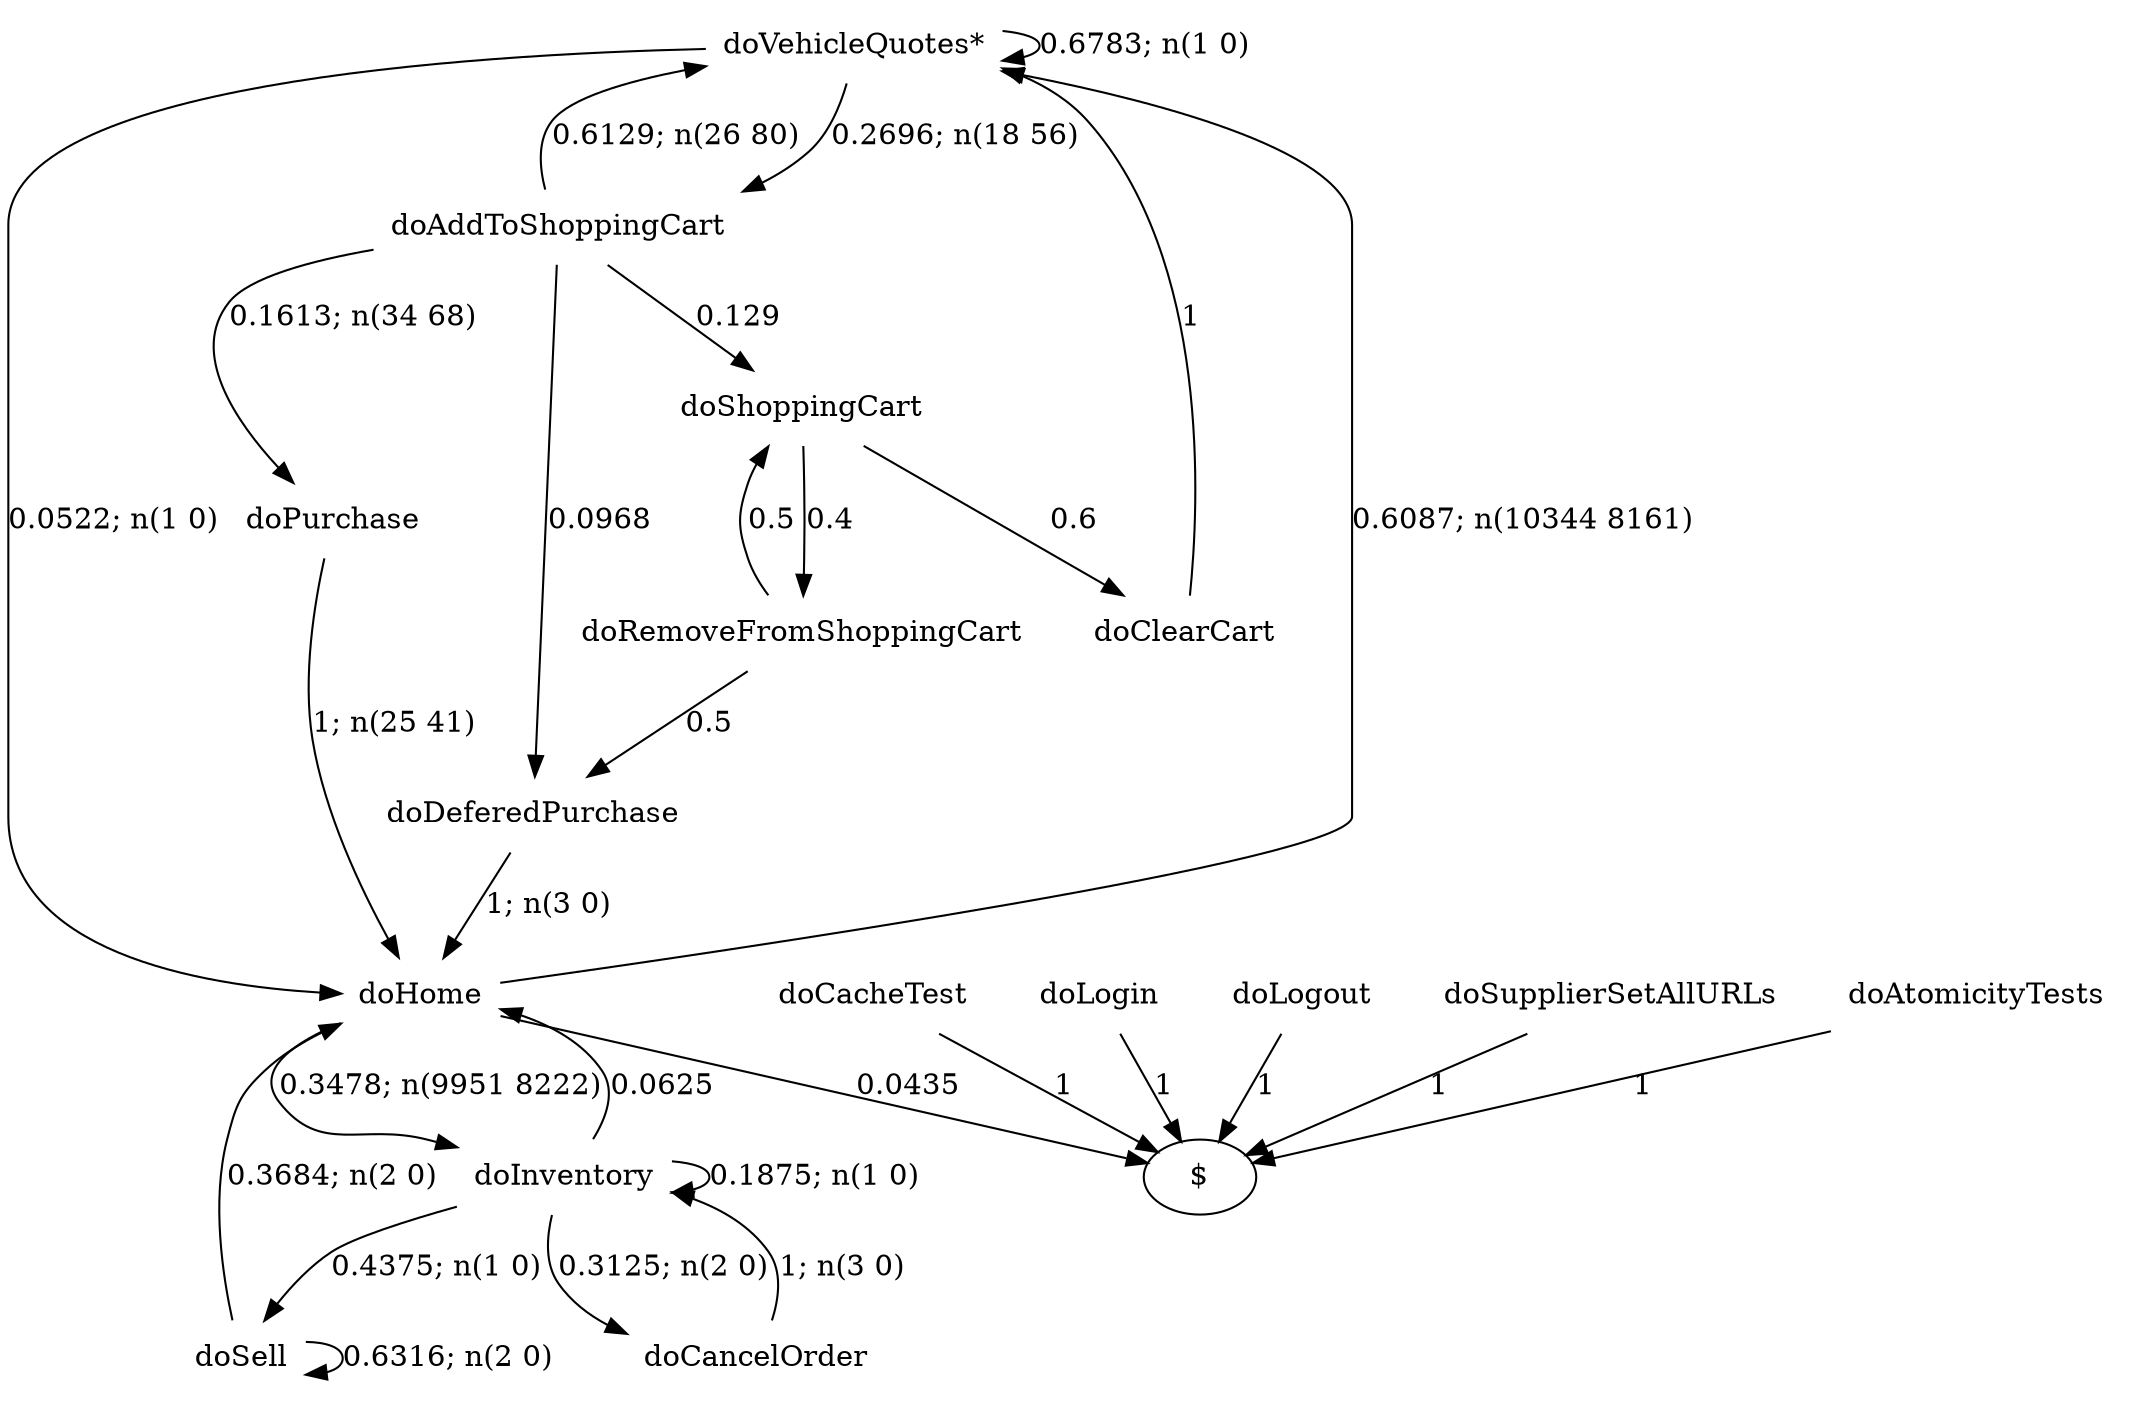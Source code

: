 digraph G {"doVehicleQuotes*" [label="doVehicleQuotes*",shape=none];"doSupplierSetAllURLs" [label="doSupplierSetAllURLs",shape=none];"doAtomicityTests" [label="doAtomicityTests",shape=none];"doCacheTest" [label="doCacheTest",shape=none];"doLogin" [label="doLogin",shape=none];"doAddToShoppingCart" [label="doAddToShoppingCart",shape=none];"doDeferedPurchase" [label="doDeferedPurchase",shape=none];"doHome" [label="doHome",shape=none];"doShoppingCart" [label="doShoppingCart",shape=none];"doClearCart" [label="doClearCart",shape=none];"doPurchase" [label="doPurchase",shape=none];"doInventory" [label="doInventory",shape=none];"doSell" [label="doSell",shape=none];"doLogout" [label="doLogout",shape=none];"doCancelOrder" [label="doCancelOrder",shape=none];"doRemoveFromShoppingCart" [label="doRemoveFromShoppingCart",shape=none];"doVehicleQuotes*"->"doVehicleQuotes*" [style=solid,label="0.6783; n(1 0)"];"doVehicleQuotes*"->"doAddToShoppingCart" [style=solid,label="0.2696; n(18 56)"];"doVehicleQuotes*"->"doHome" [style=solid,label="0.0522; n(1 0)"];"doSupplierSetAllURLs"->"$" [style=solid,label="1"];"doAtomicityTests"->"$" [style=solid,label="1"];"doCacheTest"->"$" [style=solid,label="1"];"doLogin"->"$" [style=solid,label="1"];"doAddToShoppingCart"->"doVehicleQuotes*" [style=solid,label="0.6129; n(26 80)"];"doAddToShoppingCart"->"doDeferedPurchase" [style=solid,label="0.0968"];"doAddToShoppingCart"->"doShoppingCart" [style=solid,label="0.129"];"doAddToShoppingCart"->"doPurchase" [style=solid,label="0.1613; n(34 68)"];"doDeferedPurchase"->"doHome" [style=solid,label="1; n(3 0)"];"doHome"->"doVehicleQuotes*" [style=solid,label="0.6087; n(10344 8161)"];"doHome"->"doInventory" [style=solid,label="0.3478; n(9951 8222)"];"doHome"->"$" [style=solid,label="0.0435"];"doShoppingCart"->"doClearCart" [style=solid,label="0.6"];"doShoppingCart"->"doRemoveFromShoppingCart" [style=solid,label="0.4"];"doClearCart"->"doVehicleQuotes*" [style=solid,label="1"];"doPurchase"->"doHome" [style=solid,label="1; n(25 41)"];"doInventory"->"doHome" [style=solid,label="0.0625"];"doInventory"->"doInventory" [style=solid,label="0.1875; n(1 0)"];"doInventory"->"doSell" [style=solid,label="0.4375; n(1 0)"];"doInventory"->"doCancelOrder" [style=solid,label="0.3125; n(2 0)"];"doSell"->"doHome" [style=solid,label="0.3684; n(2 0)"];"doSell"->"doSell" [style=solid,label="0.6316; n(2 0)"];"doLogout"->"$" [style=solid,label="1"];"doCancelOrder"->"doInventory" [style=solid,label="1; n(3 0)"];"doRemoveFromShoppingCart"->"doDeferedPurchase" [style=solid,label="0.5"];"doRemoveFromShoppingCart"->"doShoppingCart" [style=solid,label="0.5"];}